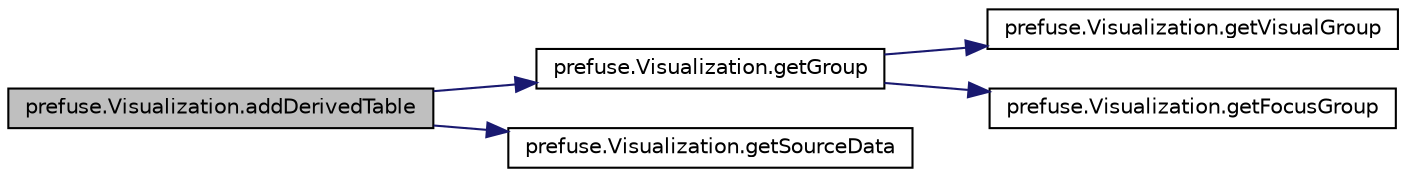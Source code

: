 digraph G
{
  edge [fontname="Helvetica",fontsize="10",labelfontname="Helvetica",labelfontsize="10"];
  node [fontname="Helvetica",fontsize="10",shape=record];
  rankdir="LR";
  Node1 [label="prefuse.Visualization.addDerivedTable",height=0.2,width=0.4,color="black", fillcolor="grey75", style="filled" fontcolor="black"];
  Node1 -> Node2 [color="midnightblue",fontsize="10",style="solid"];
  Node2 [label="prefuse.Visualization.getGroup",height=0.2,width=0.4,color="black", fillcolor="white", style="filled",URL="$classprefuse_1_1_visualization.html#a4248f9de3889ea8a6f42cdcc8f05d1f8"];
  Node2 -> Node3 [color="midnightblue",fontsize="10",style="solid"];
  Node3 [label="prefuse.Visualization.getVisualGroup",height=0.2,width=0.4,color="black", fillcolor="white", style="filled",URL="$classprefuse_1_1_visualization.html#a32987f22992fc2b9969d24411e40dd0f"];
  Node2 -> Node4 [color="midnightblue",fontsize="10",style="solid"];
  Node4 [label="prefuse.Visualization.getFocusGroup",height=0.2,width=0.4,color="black", fillcolor="white", style="filled",URL="$classprefuse_1_1_visualization.html#a82c909613dd736eece079928190f1673"];
  Node1 -> Node5 [color="midnightblue",fontsize="10",style="solid"];
  Node5 [label="prefuse.Visualization.getSourceData",height=0.2,width=0.4,color="black", fillcolor="white", style="filled",URL="$classprefuse_1_1_visualization.html#a360d8714acdd7ca723a06dbda523c6f4"];
}
